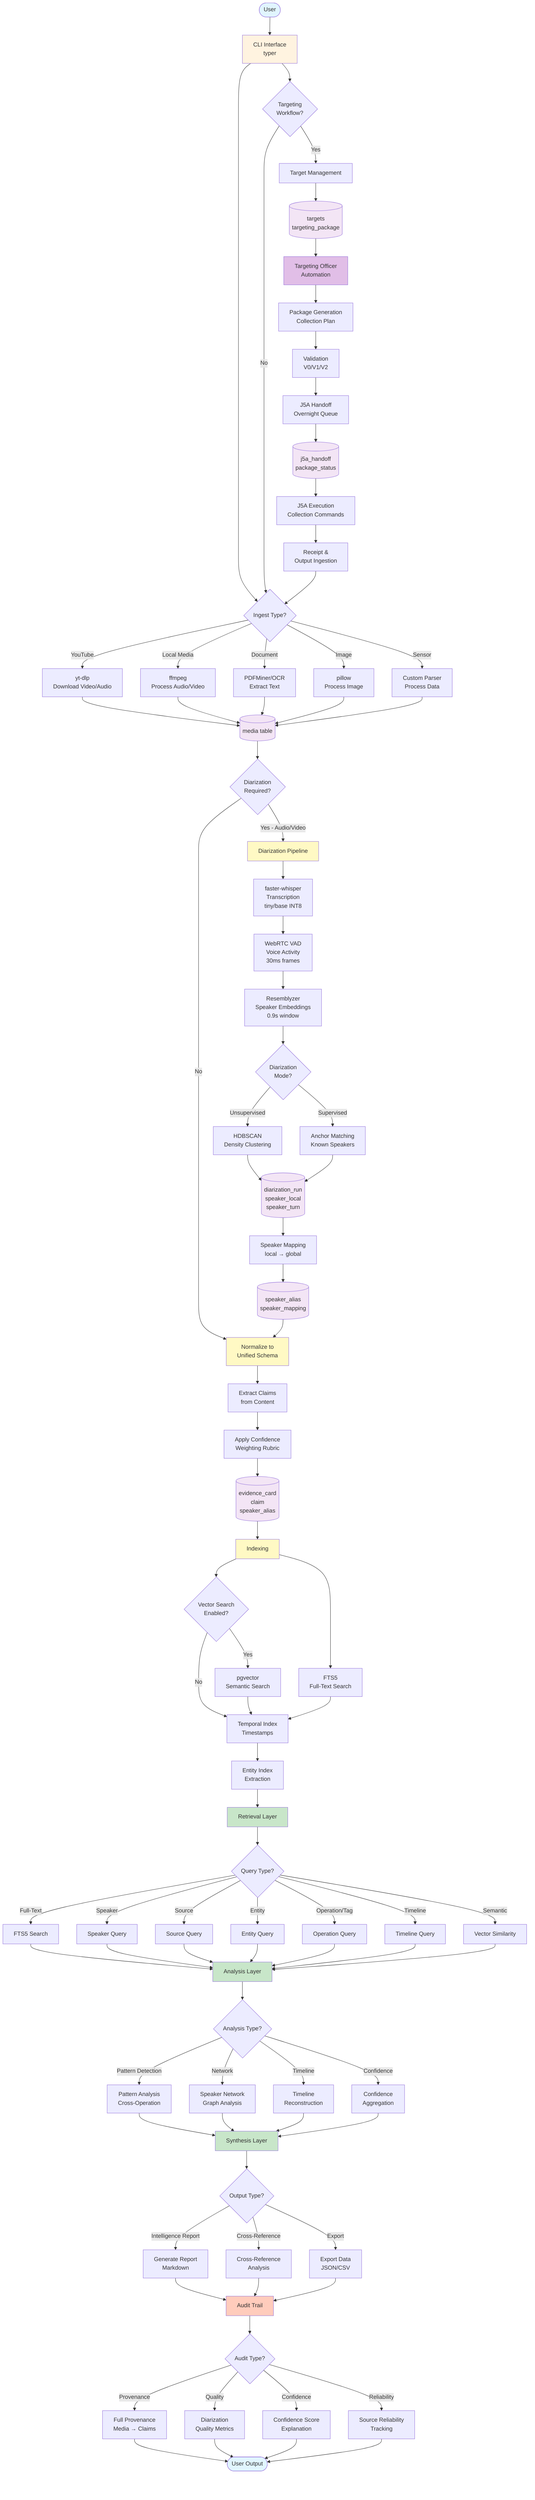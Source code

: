 flowchart TD
    Start([User]) --> CLI[CLI Interface<br/>typer]

    CLI --> Ingest{Ingest Type?}

    Ingest -->|YouTube| YT[yt-dlp<br/>Download Video/Audio]
    Ingest -->|Local Media| Media[ffmpeg<br/>Process Audio/Video]
    Ingest -->|Document| Doc[PDFMiner/OCR<br/>Extract Text]
    Ingest -->|Image| Img[pillow<br/>Process Image]
    Ingest -->|Sensor| Sensor[Custom Parser<br/>Process Data]

    YT --> MediaDB[(media table)]
    Media --> MediaDB
    Doc --> MediaDB
    Img --> MediaDB
    Sensor --> MediaDB

    MediaDB --> DiaCh{Diarization<br/>Required?}

    DiaCh -->|Yes - Audio/Video| Diarize[Diarization Pipeline]
    DiaCh -->|No| Normalize

    Diarize --> Transcribe[faster-whisper<br/>Transcription<br/>tiny/base INT8]
    Transcribe --> VAD[WebRTC VAD<br/>Voice Activity<br/>30ms frames]
    VAD --> Embed[Resemblyzer<br/>Speaker Embeddings<br/>0.9s window]
    Embed --> Cluster{Diarization<br/>Mode?}

    Cluster -->|Unsupervised| HDBSCAN[HDBSCAN<br/>Density Clustering]
    Cluster -->|Supervised| Anchor[Anchor Matching<br/>Known Speakers]

    HDBSCAN --> DiaDB[(diarization_run<br/>speaker_local<br/>speaker_turn)]
    Anchor --> DiaDB

    DiaDB --> SpeakerMap[Speaker Mapping<br/>local → global]
    SpeakerMap --> SpeakerDB[(speaker_alias<br/>speaker_mapping)]

    SpeakerDB --> Normalize[Normalize to<br/>Unified Schema]

    Normalize --> Extract[Extract Claims<br/>from Content]
    Extract --> ApplyConf[Apply Confidence<br/>Weighting Rubric]
    ApplyConf --> EvidDB[(evidence_card<br/>claim<br/>speaker_alias)]

    EvidDB --> Index[Indexing]

    Index --> FTS[FTS5<br/>Full-Text Search]
    Index --> VectorOpt{Vector Search<br/>Enabled?}
    VectorOpt -->|Yes| Vector[pgvector<br/>Semantic Search]
    VectorOpt -->|No| Temporal
    Vector --> Temporal[Temporal Index<br/>Timestamps]
    FTS --> Temporal
    Temporal --> Entity[Entity Index<br/>Extraction]

    Entity --> Retrieve[Retrieval Layer]

    Retrieve --> QueryType{Query Type?}

    QueryType -->|Full-Text| SearchFTS[FTS5 Search]
    QueryType -->|Speaker| SearchSpeaker[Speaker Query]
    QueryType -->|Source| SearchSource[Source Query]
    QueryType -->|Entity| SearchEntity[Entity Query]
    QueryType -->|Operation/Tag| SearchOp[Operation Query]
    QueryType -->|Timeline| SearchTime[Timeline Query]
    QueryType -->|Semantic| SearchVector[Vector Similarity]

    SearchFTS --> Analyze[Analysis Layer]
    SearchSpeaker --> Analyze
    SearchSource --> Analyze
    SearchEntity --> Analyze
    SearchOp --> Analyze
    SearchTime --> Analyze
    SearchVector --> Analyze

    Analyze --> AnalysisType{Analysis Type?}

    AnalysisType -->|Pattern Detection| Pattern[Pattern Analysis<br/>Cross-Operation]
    AnalysisType -->|Network| Network[Speaker Network<br/>Graph Analysis]
    AnalysisType -->|Timeline| Timeline[Timeline<br/>Reconstruction]
    AnalysisType -->|Confidence| ConfAgg[Confidence<br/>Aggregation]

    Pattern --> Synthesize[Synthesis Layer]
    Network --> Synthesize
    Timeline --> Synthesize
    ConfAgg --> Synthesize

    Synthesize --> SynthType{Output Type?}

    SynthType -->|Intelligence Report| Report[Generate Report<br/>Markdown]
    SynthType -->|Cross-Reference| CrossRef[Cross-Reference<br/>Analysis]
    SynthType -->|Export| Export[Export Data<br/>JSON/CSV]

    Report --> Audit[Audit Trail]
    CrossRef --> Audit
    Export --> Audit

    Audit --> AuditCheck{Audit Type?}

    AuditCheck -->|Provenance| Provenance[Full Provenance<br/>Media → Claims]
    AuditCheck -->|Quality| Quality[Diarization<br/>Quality Metrics]
    AuditCheck -->|Confidence| ConfExplain[Confidence Score<br/>Explanation]
    AuditCheck -->|Reliability| Reliability[Source Reliability<br/>Tracking]

    Provenance --> Output([User Output])
    Quality --> Output
    ConfExplain --> Output
    Reliability --> Output

    %% Targeting Workflow (separate branch)
    CLI --> Targeting{Targeting<br/>Workflow?}
    Targeting -->|Yes| TargetMgmt[Target Management]
    Targeting -->|No| Ingest

    TargetMgmt --> TargetDB[(targets<br/>targeting_package)]
    TargetDB --> Officer[Targeting Officer<br/>Automation]
    Officer --> PkgGen[Package Generation<br/>Collection Plan]
    PkgGen --> Validate[Validation<br/>V0/V1/V2]
    Validate --> J5AHandoff[J5A Handoff<br/>Overnight Queue]
    J5AHandoff --> J5ADB[(j5a_handoff<br/>package_status)]
    J5ADB --> J5AExec[J5A Execution<br/>Collection Commands]
    J5AExec --> Receipt[Receipt &<br/>Output Ingestion]
    Receipt --> Ingest

    style Start fill:#e1f5fe
    style Output fill:#e1f5fe
    style CLI fill:#fff3e0
    style MediaDB fill:#f3e5f5
    style DiaDB fill:#f3e5f5
    style SpeakerDB fill:#f3e5f5
    style EvidDB fill:#f3e5f5
    style TargetDB fill:#f3e5f5
    style J5ADB fill:#f3e5f5
    style Diarize fill:#fff9c4
    style Normalize fill:#fff9c4
    style Index fill:#fff9c4
    style Retrieve fill:#c8e6c9
    style Analyze fill:#c8e6c9
    style Synthesize fill:#c8e6c9
    style Audit fill:#ffccbc
    style Officer fill:#e1bee7